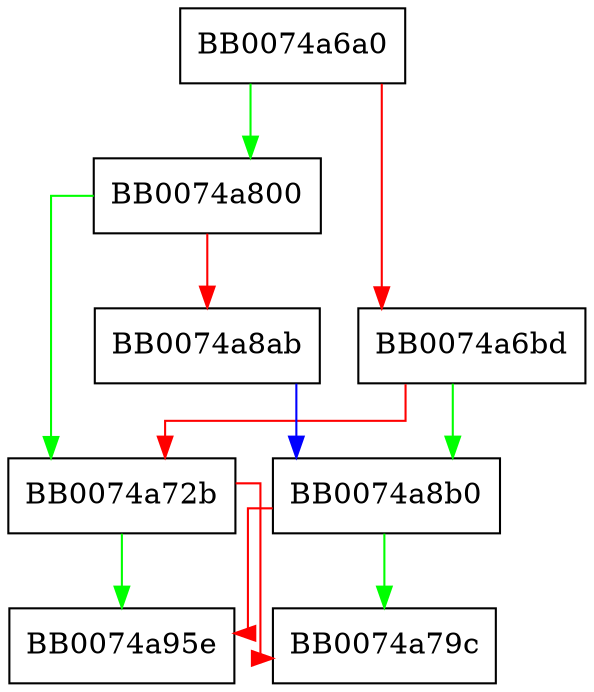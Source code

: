 digraph cmov {
  node [shape="box"];
  graph [splines=ortho];
  BB0074a6a0 -> BB0074a800 [color="green"];
  BB0074a6a0 -> BB0074a6bd [color="red"];
  BB0074a6bd -> BB0074a8b0 [color="green"];
  BB0074a6bd -> BB0074a72b [color="red"];
  BB0074a72b -> BB0074a95e [color="green"];
  BB0074a72b -> BB0074a79c [color="red"];
  BB0074a800 -> BB0074a72b [color="green"];
  BB0074a800 -> BB0074a8ab [color="red"];
  BB0074a8ab -> BB0074a8b0 [color="blue"];
  BB0074a8b0 -> BB0074a79c [color="green"];
  BB0074a8b0 -> BB0074a95e [color="red"];
}